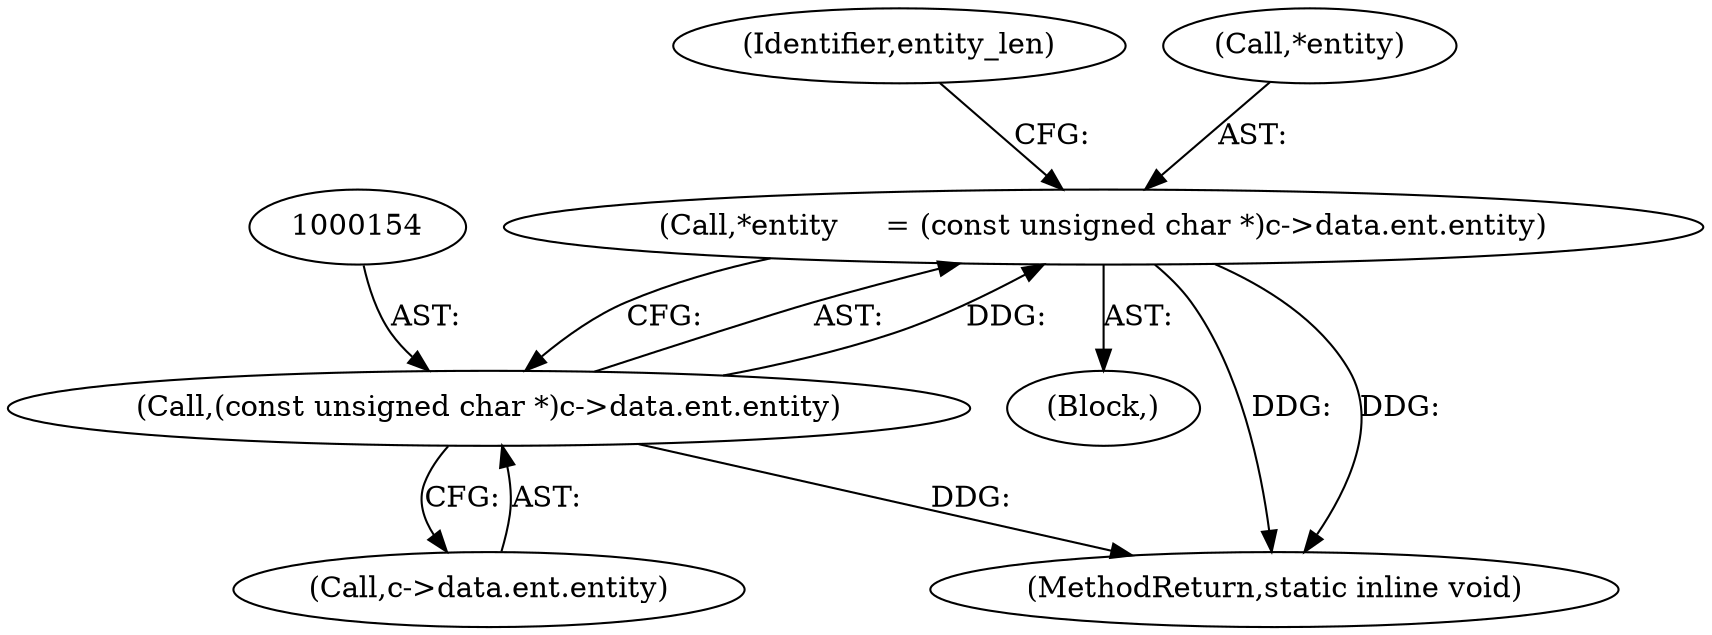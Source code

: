 digraph "0_php-src_0da8b8b801f9276359262f1ef8274c7812d3dfda?w=1_2@pointer" {
"1000150" [label="(Call,*entity     = (const unsigned char *)c->data.ent.entity)"];
"1000153" [label="(Call,(const unsigned char *)c->data.ent.entity)"];
"1000149" [label="(Block,)"];
"1000153" [label="(Call,(const unsigned char *)c->data.ent.entity)"];
"1000303" [label="(MethodReturn,static inline void)"];
"1000155" [label="(Call,c->data.ent.entity)"];
"1000164" [label="(Identifier,entity_len)"];
"1000150" [label="(Call,*entity     = (const unsigned char *)c->data.ent.entity)"];
"1000151" [label="(Call,*entity)"];
"1000150" -> "1000149"  [label="AST: "];
"1000150" -> "1000153"  [label="CFG: "];
"1000151" -> "1000150"  [label="AST: "];
"1000153" -> "1000150"  [label="AST: "];
"1000164" -> "1000150"  [label="CFG: "];
"1000150" -> "1000303"  [label="DDG: "];
"1000150" -> "1000303"  [label="DDG: "];
"1000153" -> "1000150"  [label="DDG: "];
"1000153" -> "1000155"  [label="CFG: "];
"1000154" -> "1000153"  [label="AST: "];
"1000155" -> "1000153"  [label="AST: "];
"1000153" -> "1000303"  [label="DDG: "];
}
